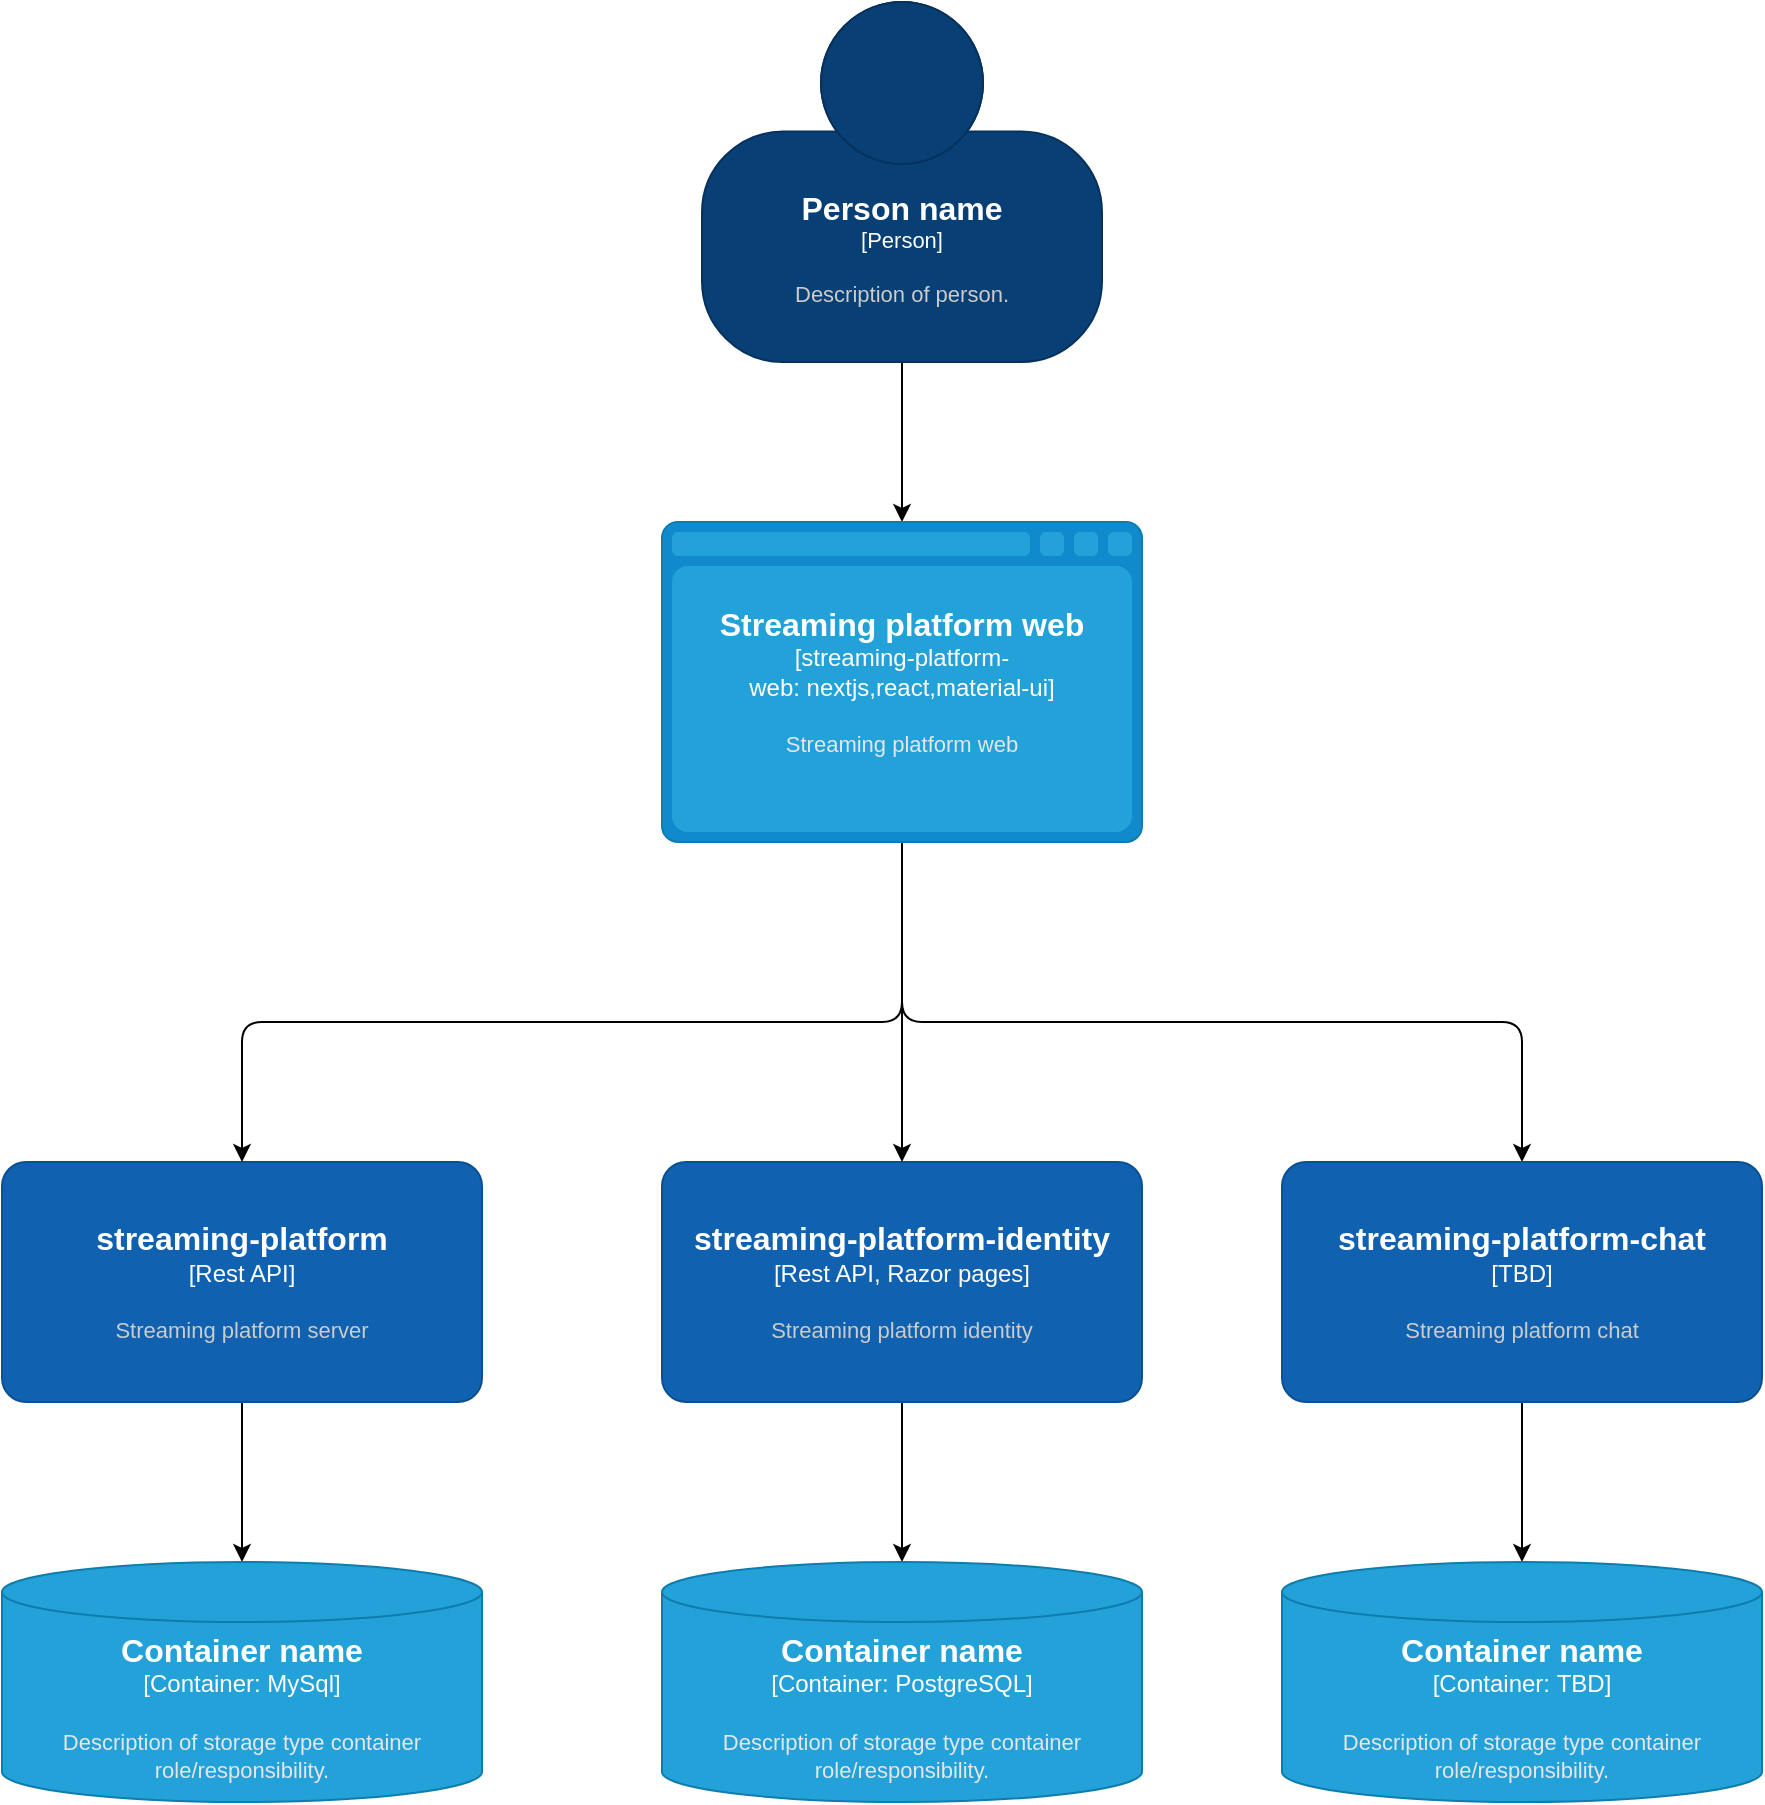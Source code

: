 <mxfile>
    <diagram id="17BGJDBGSL25dHoZtUL2" name="Overview">
        <mxGraphModel dx="1542" dy="866" grid="1" gridSize="10" guides="1" tooltips="1" connect="1" arrows="1" fold="1" page="1" pageScale="1" pageWidth="850" pageHeight="1100" math="0" shadow="0">
            <root>
                <mxCell id="0"/>
                <mxCell id="1" parent="0"/>
                <mxCell id="23" style="edgeStyle=none;html=1;" edge="1" parent="1" source="2" target="22">
                    <mxGeometry relative="1" as="geometry"/>
                </mxCell>
                <object placeholders="1" c4Name="Person name" c4Type="Person" c4Description="Description of person." label="&lt;font style=&quot;font-size: 16px&quot;&gt;&lt;b&gt;%c4Name%&lt;/b&gt;&lt;/font&gt;&lt;div&gt;[%c4Type%]&lt;/div&gt;&lt;br&gt;&lt;div&gt;&lt;font style=&quot;font-size: 11px&quot;&gt;&lt;font color=&quot;#cccccc&quot;&gt;%c4Description%&lt;/font&gt;&lt;/div&gt;" id="2">
                    <mxCell style="html=1;fontSize=11;dashed=0;whiteSpace=wrap;fillColor=#083F75;strokeColor=#06315C;fontColor=#ffffff;shape=mxgraph.c4.person2;align=center;metaEdit=1;points=[[0.5,0,0],[1,0.5,0],[1,0.75,0],[0.75,1,0],[0.5,1,0],[0.25,1,0],[0,0.75,0],[0,0.5,0]];resizable=0;" vertex="1" parent="1">
                        <mxGeometry x="350" width="200" height="180" as="geometry"/>
                    </mxCell>
                </object>
                <mxCell id="29" style="edgeStyle=none;html=1;" edge="1" parent="1" source="15" target="28">
                    <mxGeometry relative="1" as="geometry"/>
                </mxCell>
                <object placeholders="1" c4Name="streaming-platform-identity" c4Type="Rest API, Razor pages" c4Description="Streaming platform identity" label="&lt;font style=&quot;font-size: 16px&quot;&gt;&lt;b&gt;%c4Name%&lt;/b&gt;&lt;/font&gt;&lt;div&gt;[%c4Type%]&lt;/div&gt;&lt;br&gt;&lt;div&gt;&lt;font style=&quot;font-size: 11px&quot;&gt;&lt;font color=&quot;#cccccc&quot;&gt;%c4Description%&lt;/font&gt;&lt;/div&gt;" technologies="dotnet core,c#,postgres, asp.net identity" id="15">
                    <mxCell style="rounded=1;whiteSpace=wrap;html=1;labelBackgroundColor=none;fillColor=#1061B0;fontColor=#ffffff;align=center;arcSize=10;strokeColor=#0D5091;metaEdit=1;resizable=0;points=[[0.25,0,0],[0.5,0,0],[0.75,0,0],[1,0.25,0],[1,0.5,0],[1,0.75,0],[0.75,1,0],[0.5,1,0],[0.25,1,0],[0,0.75,0],[0,0.5,0],[0,0.25,0]];" vertex="1" parent="1">
                        <mxGeometry x="330" y="580" width="240" height="120" as="geometry"/>
                    </mxCell>
                </object>
                <mxCell id="27" style="edgeStyle=none;html=1;" edge="1" parent="1" source="19" target="26">
                    <mxGeometry relative="1" as="geometry"/>
                </mxCell>
                <object placeholders="1" c4Name="streaming-platform" c4Type="Rest API" c4Description="Streaming platform server" label="&lt;font style=&quot;font-size: 16px&quot;&gt;&lt;b&gt;%c4Name%&lt;/b&gt;&lt;/font&gt;&lt;div&gt;[%c4Type%]&lt;/div&gt;&lt;br&gt;&lt;div&gt;&lt;font style=&quot;font-size: 11px&quot;&gt;&lt;font color=&quot;#cccccc&quot;&gt;%c4Description%&lt;/font&gt;&lt;/div&gt;" technologies="golang" id="19">
                    <mxCell style="rounded=1;whiteSpace=wrap;html=1;labelBackgroundColor=none;fillColor=#1061B0;fontColor=#ffffff;align=center;arcSize=10;strokeColor=#0D5091;metaEdit=1;resizable=0;points=[[0.25,0,0],[0.5,0,0],[0.75,0,0],[1,0.25,0],[1,0.5,0],[1,0.75,0],[0.75,1,0],[0.5,1,0],[0.25,1,0],[0,0.75,0],[0,0.5,0],[0,0.25,0]];" vertex="1" parent="1">
                        <mxGeometry y="580" width="240" height="120" as="geometry"/>
                    </mxCell>
                </object>
                <mxCell id="24" style="edgeStyle=none;html=1;entryX=0.5;entryY=0;entryDx=0;entryDy=0;entryPerimeter=0;" edge="1" parent="1" source="22" target="19">
                    <mxGeometry relative="1" as="geometry">
                        <Array as="points">
                            <mxPoint x="450" y="510"/>
                            <mxPoint x="120" y="510"/>
                        </Array>
                    </mxGeometry>
                </mxCell>
                <mxCell id="25" style="edgeStyle=none;html=1;entryX=0.5;entryY=0;entryDx=0;entryDy=0;entryPerimeter=0;" edge="1" parent="1" source="22" target="15">
                    <mxGeometry relative="1" as="geometry">
                        <Array as="points">
                            <mxPoint x="450" y="430"/>
                        </Array>
                    </mxGeometry>
                </mxCell>
                <mxCell id="31" style="edgeStyle=none;html=1;entryX=0.5;entryY=0;entryDx=0;entryDy=0;entryPerimeter=0;exitX=0.5;exitY=1;exitDx=0;exitDy=0;exitPerimeter=0;" edge="1" parent="1" source="22" target="30">
                    <mxGeometry relative="1" as="geometry">
                        <Array as="points">
                            <mxPoint x="450" y="510"/>
                            <mxPoint x="760" y="510"/>
                        </Array>
                    </mxGeometry>
                </mxCell>
                <object placeholders="1" c4Type="Streaming platform web" c4Container="streaming-platform-web" c4Technology="nextjs,react,material-ui" c4Description="Streaming platform web" label="&lt;font style=&quot;font-size: 16px&quot;&gt;&lt;b&gt;%c4Type%&lt;/b&gt;&lt;/font&gt;&lt;div&gt;[%c4Container%:&amp;nbsp;%c4Technology%]&lt;/div&gt;&lt;br&gt;&lt;div&gt;&lt;font style=&quot;font-size: 11px&quot;&gt;&lt;font color=&quot;#E6E6E6&quot;&gt;%c4Description%&lt;/font&gt;&lt;/div&gt;" id="22">
                    <mxCell style="shape=mxgraph.c4.webBrowserContainer2;whiteSpace=wrap;html=1;boundedLbl=1;rounded=0;labelBackgroundColor=none;strokeColor=#118ACD;fillColor=#23A2D9;strokeColor=#118ACD;strokeColor2=#0E7DAD;fontSize=12;fontColor=#ffffff;align=center;metaEdit=1;points=[[0.5,0,0],[1,0.25,0],[1,0.5,0],[1,0.75,0],[0.5,1,0],[0,0.75,0],[0,0.5,0],[0,0.25,0]];resizable=0;" vertex="1" parent="1">
                        <mxGeometry x="330" y="260" width="240" height="160" as="geometry"/>
                    </mxCell>
                </object>
                <object placeholders="1" c4Type="Container name" c4Container="Container" c4Technology="MySql" c4Description="Description of storage type container role/responsibility." label="&lt;font style=&quot;font-size: 16px&quot;&gt;&lt;b&gt;%c4Type%&lt;/b&gt;&lt;/font&gt;&lt;div&gt;[%c4Container%:&amp;nbsp;%c4Technology%]&lt;/div&gt;&lt;br&gt;&lt;div&gt;&lt;font style=&quot;font-size: 11px&quot;&gt;&lt;font color=&quot;#E6E6E6&quot;&gt;%c4Description%&lt;/font&gt;&lt;/div&gt;" id="26">
                    <mxCell style="shape=cylinder3;size=15;whiteSpace=wrap;html=1;boundedLbl=1;rounded=0;labelBackgroundColor=none;fillColor=#23A2D9;fontSize=12;fontColor=#ffffff;align=center;strokeColor=#0E7DAD;metaEdit=1;points=[[0.5,0,0],[1,0.25,0],[1,0.5,0],[1,0.75,0],[0.5,1,0],[0,0.75,0],[0,0.5,0],[0,0.25,0]];resizable=0;" vertex="1" parent="1">
                        <mxGeometry y="780" width="240" height="120" as="geometry"/>
                    </mxCell>
                </object>
                <object placeholders="1" c4Type="Container name" c4Container="Container" c4Technology="PostgreSQL" c4Description="Description of storage type container role/responsibility." label="&lt;font style=&quot;font-size: 16px&quot;&gt;&lt;b&gt;%c4Type%&lt;/b&gt;&lt;/font&gt;&lt;div&gt;[%c4Container%:&amp;nbsp;%c4Technology%]&lt;/div&gt;&lt;br&gt;&lt;div&gt;&lt;font style=&quot;font-size: 11px&quot;&gt;&lt;font color=&quot;#E6E6E6&quot;&gt;%c4Description%&lt;/font&gt;&lt;/div&gt;" id="28">
                    <mxCell style="shape=cylinder3;size=15;whiteSpace=wrap;html=1;boundedLbl=1;rounded=0;labelBackgroundColor=none;fillColor=#23A2D9;fontSize=12;fontColor=#ffffff;align=center;strokeColor=#0E7DAD;metaEdit=1;points=[[0.5,0,0],[1,0.25,0],[1,0.5,0],[1,0.75,0],[0.5,1,0],[0,0.75,0],[0,0.5,0],[0,0.25,0]];resizable=0;" vertex="1" parent="1">
                        <mxGeometry x="330" y="780" width="240" height="120" as="geometry"/>
                    </mxCell>
                </object>
                <mxCell id="33" style="edgeStyle=none;html=1;entryX=0.5;entryY=0;entryDx=0;entryDy=0;entryPerimeter=0;" edge="1" parent="1" source="30" target="32">
                    <mxGeometry relative="1" as="geometry"/>
                </mxCell>
                <object placeholders="1" c4Name="streaming-platform-chat" c4Type="TBD" c4Description="Streaming platform chat" label="&lt;font style=&quot;font-size: 16px&quot;&gt;&lt;b&gt;%c4Name%&lt;/b&gt;&lt;/font&gt;&lt;div&gt;[%c4Type%]&lt;/div&gt;&lt;br&gt;&lt;div&gt;&lt;font style=&quot;font-size: 11px&quot;&gt;&lt;font color=&quot;#cccccc&quot;&gt;%c4Description%&lt;/font&gt;&lt;/div&gt;" technologies="TBD" id="30">
                    <mxCell style="rounded=1;whiteSpace=wrap;html=1;labelBackgroundColor=none;fillColor=#1061B0;fontColor=#ffffff;align=center;arcSize=10;strokeColor=#0D5091;metaEdit=1;resizable=0;points=[[0.25,0,0],[0.5,0,0],[0.75,0,0],[1,0.25,0],[1,0.5,0],[1,0.75,0],[0.75,1,0],[0.5,1,0],[0.25,1,0],[0,0.75,0],[0,0.5,0],[0,0.25,0]];" vertex="1" parent="1">
                        <mxGeometry x="640" y="580" width="240" height="120" as="geometry"/>
                    </mxCell>
                </object>
                <object placeholders="1" c4Type="Container name" c4Container="Container" c4Technology="TBD" c4Description="Description of storage type container role/responsibility." label="&lt;font style=&quot;font-size: 16px&quot;&gt;&lt;b&gt;%c4Type%&lt;/b&gt;&lt;/font&gt;&lt;div&gt;[%c4Container%:&amp;nbsp;%c4Technology%]&lt;/div&gt;&lt;br&gt;&lt;div&gt;&lt;font style=&quot;font-size: 11px&quot;&gt;&lt;font color=&quot;#E6E6E6&quot;&gt;%c4Description%&lt;/font&gt;&lt;/div&gt;" id="32">
                    <mxCell style="shape=cylinder3;size=15;whiteSpace=wrap;html=1;boundedLbl=1;rounded=0;labelBackgroundColor=none;fillColor=#23A2D9;fontSize=12;fontColor=#ffffff;align=center;strokeColor=#0E7DAD;metaEdit=1;points=[[0.5,0,0],[1,0.25,0],[1,0.5,0],[1,0.75,0],[0.5,1,0],[0,0.75,0],[0,0.5,0],[0,0.25,0]];resizable=0;" vertex="1" parent="1">
                        <mxGeometry x="640" y="780" width="240" height="120" as="geometry"/>
                    </mxCell>
                </object>
            </root>
        </mxGraphModel>
    </diagram>
    <diagram id="ODstlSTUt3G6bRTHArAE" name="Register flow">
        <mxGraphModel dx="1542" dy="866" grid="1" gridSize="10" guides="1" tooltips="1" connect="1" arrows="1" fold="1" page="1" pageScale="1" pageWidth="850" pageHeight="1100" math="0" shadow="0">
            <root>
                <mxCell id="0"/>
                <mxCell id="1" parent="0"/>
                <mxCell id="29k1oIlZwsIJowDTRRBi-19" style="edgeStyle=none;html=1;" edge="1" parent="1">
                    <mxGeometry relative="1" as="geometry">
                        <mxPoint x="400" y="430" as="targetPoint"/>
                        <mxPoint x="140" y="430" as="sourcePoint"/>
                    </mxGeometry>
                </mxCell>
                <mxCell id="29k1oIlZwsIJowDTRRBi-20" value="access: web/account/register" style="edgeLabel;html=1;align=center;verticalAlign=middle;resizable=0;points=[];" vertex="1" connectable="0" parent="29k1oIlZwsIJowDTRRBi-19">
                    <mxGeometry x="0.187" y="4" relative="1" as="geometry">
                        <mxPoint x="-23" y="-6" as="offset"/>
                    </mxGeometry>
                </mxCell>
                <mxCell id="29k1oIlZwsIJowDTRRBi-25" style="edgeStyle=none;html=1;startArrow=none;startFill=0;endArrow=none;endFill=0;dashed=1;dashPattern=12 12;" edge="1" parent="1" source="29k1oIlZwsIJowDTRRBi-2">
                    <mxGeometry relative="1" as="geometry">
                        <mxPoint x="140" y="1102" as="targetPoint"/>
                    </mxGeometry>
                </mxCell>
                <object placeholders="1" c4Name="Person name" c4Type="Person" c4Description="Description of person." label="&lt;font style=&quot;font-size: 16px&quot;&gt;&lt;b&gt;%c4Name%&lt;/b&gt;&lt;/font&gt;&lt;div&gt;[%c4Type%]&lt;/div&gt;&lt;br&gt;&lt;div&gt;&lt;font style=&quot;font-size: 11px&quot;&gt;&lt;font color=&quot;#cccccc&quot;&gt;%c4Description%&lt;/font&gt;&lt;/div&gt;" id="29k1oIlZwsIJowDTRRBi-2">
                    <mxCell style="html=1;fontSize=11;dashed=0;whiteSpace=wrap;fillColor=#083F75;strokeColor=#06315C;fontColor=#ffffff;shape=mxgraph.c4.person2;align=center;metaEdit=1;points=[[0.5,0,0],[1,0.5,0],[1,0.75,0],[0.75,1,0],[0.5,1,0],[0.25,1,0],[0,0.75,0],[0,0.5,0]];resizable=0;" vertex="1" parent="1">
                        <mxGeometry x="40" y="190" width="200" height="180" as="geometry"/>
                    </mxCell>
                </object>
                <mxCell id="29k1oIlZwsIJowDTRRBi-17" style="edgeStyle=none;html=1;endArrow=none;startArrow=none;startFill=0;endFill=0;dashed=1;dashPattern=12 12;" edge="1" parent="1" source="29k1oIlZwsIJowDTRRBi-4">
                    <mxGeometry relative="1" as="geometry">
                        <mxPoint x="680" y="1100" as="targetPoint"/>
                    </mxGeometry>
                </mxCell>
                <object placeholders="1" c4Name="streaming-platform-identity" c4Type="Rest API, Razor pages" c4Description="Streaming platform identity" label="&lt;font style=&quot;font-size: 16px&quot;&gt;&lt;b&gt;%c4Name%&lt;/b&gt;&lt;/font&gt;&lt;div&gt;[%c4Type%]&lt;/div&gt;&lt;br&gt;&lt;div&gt;&lt;font style=&quot;font-size: 11px&quot;&gt;&lt;font color=&quot;#cccccc&quot;&gt;%c4Description%&lt;/font&gt;&lt;/div&gt;" technologies="dotnet core,c#,postgres, asp.net identity" id="29k1oIlZwsIJowDTRRBi-4">
                    <mxCell style="rounded=1;whiteSpace=wrap;html=1;labelBackgroundColor=none;fillColor=#1061B0;fontColor=#ffffff;align=center;arcSize=10;strokeColor=#0D5091;metaEdit=1;resizable=0;points=[[0.25,0,0],[0.5,0,0],[0.75,0,0],[1,0.25,0],[1,0.5,0],[1,0.75,0],[0.75,1,0],[0.5,1,0],[0.25,1,0],[0,0.75,0],[0,0.5,0],[0,0.25,0]];" vertex="1" parent="1">
                        <mxGeometry x="560" y="250" width="240" height="120" as="geometry"/>
                    </mxCell>
                </object>
                <mxCell id="29k1oIlZwsIJowDTRRBi-18" style="edgeStyle=none;html=1;endArrow=none;startArrow=none;startFill=0;endFill=0;dashed=1;dashPattern=12 12;" edge="1" parent="1" source="29k1oIlZwsIJowDTRRBi-6">
                    <mxGeometry relative="1" as="geometry">
                        <mxPoint x="960" y="1100" as="targetPoint"/>
                    </mxGeometry>
                </mxCell>
                <object placeholders="1" c4Name="streaming-platform" c4Type="Rest API" c4Description="Streaming platform server" label="&lt;font style=&quot;font-size: 16px&quot;&gt;&lt;b&gt;%c4Name%&lt;/b&gt;&lt;/font&gt;&lt;div&gt;[%c4Type%]&lt;/div&gt;&lt;br&gt;&lt;div&gt;&lt;font style=&quot;font-size: 11px&quot;&gt;&lt;font color=&quot;#cccccc&quot;&gt;%c4Description%&lt;/font&gt;&lt;/div&gt;" technologies="golang" id="29k1oIlZwsIJowDTRRBi-6">
                    <mxCell style="rounded=1;whiteSpace=wrap;html=1;labelBackgroundColor=none;fillColor=#1061B0;fontColor=#ffffff;align=center;arcSize=10;strokeColor=#0D5091;metaEdit=1;resizable=0;points=[[0.25,0,0],[0.5,0,0],[0.75,0,0],[1,0.25,0],[1,0.5,0],[1,0.75,0],[0.75,1,0],[0.5,1,0],[0.25,1,0],[0,0.75,0],[0,0.5,0],[0,0.25,0]];" vertex="1" parent="1">
                        <mxGeometry x="840" y="250" width="240" height="120" as="geometry"/>
                    </mxCell>
                </object>
                <mxCell id="29k1oIlZwsIJowDTRRBi-16" style="edgeStyle=none;html=1;endArrow=none;startArrow=none;startFill=0;endFill=0;dashed=1;dashPattern=12 12;" edge="1" parent="1" source="29k1oIlZwsIJowDTRRBi-10">
                    <mxGeometry relative="1" as="geometry">
                        <mxPoint x="400" y="1100" as="targetPoint"/>
                        <Array as="points">
                            <mxPoint x="400" y="660"/>
                        </Array>
                    </mxGeometry>
                </mxCell>
                <object placeholders="1" c4Type="Streaming platform web" c4Container="streaming-platform-web" c4Technology="nextjs,react,material-ui" c4Description="Streaming platform web" label="&lt;font style=&quot;font-size: 16px&quot;&gt;&lt;b&gt;%c4Type%&lt;/b&gt;&lt;/font&gt;&lt;div&gt;[%c4Container%:&amp;nbsp;%c4Technology%]&lt;/div&gt;&lt;br&gt;&lt;div&gt;&lt;font style=&quot;font-size: 11px&quot;&gt;&lt;font color=&quot;#E6E6E6&quot;&gt;%c4Description%&lt;/font&gt;&lt;/div&gt;" id="29k1oIlZwsIJowDTRRBi-10">
                    <mxCell style="shape=mxgraph.c4.webBrowserContainer2;whiteSpace=wrap;html=1;boundedLbl=1;rounded=0;labelBackgroundColor=none;strokeColor=#118ACD;fillColor=#23A2D9;strokeColor=#118ACD;strokeColor2=#0E7DAD;fontSize=12;fontColor=#ffffff;align=center;metaEdit=1;points=[[0.5,0,0],[1,0.25,0],[1,0.5,0],[1,0.75,0],[0.5,1,0],[0,0.75,0],[0,0.5,0],[0,0.25,0]];resizable=0;" vertex="1" parent="1">
                        <mxGeometry x="280" y="210" width="240" height="160" as="geometry"/>
                    </mxCell>
                </object>
                <mxCell id="29k1oIlZwsIJowDTRRBi-21" value="" style="edgeStyle=segmentEdgeStyle;endArrow=classic;html=1;curved=0;rounded=0;endSize=8;startSize=8;sourcePerimeterSpacing=0;targetPerimeterSpacing=0;" edge="1" parent="1">
                    <mxGeometry width="100" relative="1" as="geometry">
                        <mxPoint x="400" y="460" as="sourcePoint"/>
                        <mxPoint x="680" y="460" as="targetPoint"/>
                    </mxGeometry>
                </mxCell>
                <mxCell id="29k1oIlZwsIJowDTRRBi-22" value="redirect: identity/account/register" style="edgeLabel;html=1;align=center;verticalAlign=middle;resizable=0;points=[];" vertex="1" connectable="0" parent="29k1oIlZwsIJowDTRRBi-21">
                    <mxGeometry x="-0.106" y="-1" relative="1" as="geometry">
                        <mxPoint x="15" y="-11" as="offset"/>
                    </mxGeometry>
                </mxCell>
                <mxCell id="29k1oIlZwsIJowDTRRBi-23" value="" style="edgeStyle=segmentEdgeStyle;endArrow=none;html=1;curved=0;rounded=0;endSize=8;startSize=8;sourcePerimeterSpacing=0;targetPerimeterSpacing=0;startArrow=classic;startFill=1;endFill=0;" edge="1" parent="1">
                    <mxGeometry width="100" relative="1" as="geometry">
                        <mxPoint x="400" y="500" as="sourcePoint"/>
                        <mxPoint x="680" y="500" as="targetPoint"/>
                        <Array as="points">
                            <mxPoint x="590" y="500"/>
                        </Array>
                    </mxGeometry>
                </mxCell>
                <mxCell id="29k1oIlZwsIJowDTRRBi-34" value="redirect: account/login" style="edgeLabel;html=1;align=center;verticalAlign=middle;resizable=0;points=[];" vertex="1" connectable="0" parent="29k1oIlZwsIJowDTRRBi-23">
                    <mxGeometry x="-0.136" y="-1" relative="1" as="geometry">
                        <mxPoint x="9" as="offset"/>
                    </mxGeometry>
                </mxCell>
                <mxCell id="29k1oIlZwsIJowDTRRBi-26" style="edgeStyle=none;html=1;" edge="1" parent="1">
                    <mxGeometry relative="1" as="geometry">
                        <mxPoint x="400" y="550" as="targetPoint"/>
                        <mxPoint x="140" y="549" as="sourcePoint"/>
                    </mxGeometry>
                </mxCell>
                <mxCell id="29k1oIlZwsIJowDTRRBi-27" value="access: web/account/login" style="edgeLabel;html=1;align=center;verticalAlign=middle;resizable=0;points=[];" vertex="1" connectable="0" parent="29k1oIlZwsIJowDTRRBi-26">
                    <mxGeometry x="0.187" y="4" relative="1" as="geometry">
                        <mxPoint x="-23" y="-6" as="offset"/>
                    </mxGeometry>
                </mxCell>
                <mxCell id="29k1oIlZwsIJowDTRRBi-31" value="" style="edgeStyle=segmentEdgeStyle;endArrow=classic;html=1;curved=0;rounded=0;endSize=8;startSize=8;sourcePerimeterSpacing=0;targetPerimeterSpacing=0;" edge="1" parent="1">
                    <mxGeometry width="100" relative="1" as="geometry">
                        <mxPoint x="400" y="580.0" as="sourcePoint"/>
                        <mxPoint x="680" y="580.0" as="targetPoint"/>
                    </mxGeometry>
                </mxCell>
                <mxCell id="29k1oIlZwsIJowDTRRBi-32" value="redirect: identity/account/login" style="edgeLabel;html=1;align=center;verticalAlign=middle;resizable=0;points=[];" vertex="1" connectable="0" parent="29k1oIlZwsIJowDTRRBi-31">
                    <mxGeometry x="-0.106" y="-1" relative="1" as="geometry">
                        <mxPoint x="15" y="-11" as="offset"/>
                    </mxGeometry>
                </mxCell>
                <mxCell id="29k1oIlZwsIJowDTRRBi-33" value="" style="edgeStyle=segmentEdgeStyle;endArrow=none;html=1;curved=0;rounded=0;endSize=8;startSize=8;sourcePerimeterSpacing=0;targetPerimeterSpacing=0;startArrow=classic;startFill=1;endFill=0;" edge="1" parent="1">
                    <mxGeometry width="100" relative="1" as="geometry">
                        <mxPoint x="400" y="620.0" as="sourcePoint"/>
                        <mxPoint x="680" y="620.0" as="targetPoint"/>
                        <Array as="points">
                            <mxPoint x="590" y="620"/>
                        </Array>
                    </mxGeometry>
                </mxCell>
                <mxCell id="29k1oIlZwsIJowDTRRBi-35" value="return: web/account/details" style="edgeLabel;html=1;align=center;verticalAlign=middle;resizable=0;points=[];" vertex="1" connectable="0" parent="29k1oIlZwsIJowDTRRBi-33">
                    <mxGeometry x="-0.105" y="-1" relative="1" as="geometry">
                        <mxPoint as="offset"/>
                    </mxGeometry>
                </mxCell>
                <mxCell id="29k1oIlZwsIJowDTRRBi-36" style="edgeStyle=none;html=1;" edge="1" parent="1">
                    <mxGeometry relative="1" as="geometry">
                        <mxPoint x="400" y="671" as="targetPoint"/>
                        <mxPoint x="140" y="670" as="sourcePoint"/>
                    </mxGeometry>
                </mxCell>
                <mxCell id="29k1oIlZwsIJowDTRRBi-37" value="save: web/account/datails" style="edgeLabel;html=1;align=center;verticalAlign=middle;resizable=0;points=[];" vertex="1" connectable="0" parent="29k1oIlZwsIJowDTRRBi-36">
                    <mxGeometry x="0.187" y="4" relative="1" as="geometry">
                        <mxPoint x="-23" y="-6" as="offset"/>
                    </mxGeometry>
                </mxCell>
                <mxCell id="29k1oIlZwsIJowDTRRBi-38" style="edgeStyle=none;html=1;" edge="1" parent="1">
                    <mxGeometry relative="1" as="geometry">
                        <mxPoint x="960" y="711" as="targetPoint"/>
                        <mxPoint x="400" y="710" as="sourcePoint"/>
                    </mxGeometry>
                </mxCell>
                <mxCell id="29k1oIlZwsIJowDTRRBi-39" value="POST: api/streamers" style="edgeLabel;html=1;align=center;verticalAlign=middle;resizable=0;points=[];" vertex="1" connectable="0" parent="29k1oIlZwsIJowDTRRBi-38">
                    <mxGeometry x="0.187" y="4" relative="1" as="geometry">
                        <mxPoint x="38" y="-6" as="offset"/>
                    </mxGeometry>
                </mxCell>
                <object placeholders="1" c4Name="Restreamer" c4Type="Rest API,HLG,RTMP" c4Description="Restreamer" label="&lt;font style=&quot;font-size: 16px&quot;&gt;&lt;b&gt;%c4Name%&lt;/b&gt;&lt;/font&gt;&lt;div&gt;[%c4Type%]&lt;/div&gt;&lt;br&gt;&lt;div&gt;&lt;font style=&quot;font-size: 11px&quot;&gt;&lt;font color=&quot;#cccccc&quot;&gt;%c4Description%&lt;/font&gt;&lt;/div&gt;" id="29k1oIlZwsIJowDTRRBi-41">
                    <mxCell style="rounded=1;whiteSpace=wrap;html=1;labelBackgroundColor=none;fillColor=#8C8496;fontColor=#ffffff;align=center;arcSize=10;strokeColor=#736782;metaEdit=1;resizable=0;points=[[0.25,0,0],[0.5,0,0],[0.75,0,0],[1,0.25,0],[1,0.5,0],[1,0.75,0],[0.75,1,0],[0.5,1,0],[0.25,1,0],[0,0.75,0],[0,0.5,0],[0,0.25,0]];" vertex="1" parent="1">
                        <mxGeometry x="1120" y="250" width="240" height="120" as="geometry"/>
                    </mxCell>
                </object>
                <mxCell id="29k1oIlZwsIJowDTRRBi-42" style="edgeStyle=none;html=1;endArrow=none;startArrow=none;startFill=0;endFill=0;dashed=1;dashPattern=12 12;exitX=0.5;exitY=1;exitDx=0;exitDy=0;exitPerimeter=0;" edge="1" parent="1" source="29k1oIlZwsIJowDTRRBi-41">
                    <mxGeometry relative="1" as="geometry">
                        <mxPoint x="1240" y="1090" as="targetPoint"/>
                        <mxPoint x="1260" y="380" as="sourcePoint"/>
                    </mxGeometry>
                </mxCell>
                <mxCell id="29k1oIlZwsIJowDTRRBi-43" value="" style="edgeStyle=segmentEdgeStyle;endArrow=classic;html=1;curved=0;rounded=0;endSize=8;startSize=8;sourcePerimeterSpacing=0;targetPerimeterSpacing=0;" edge="1" parent="1">
                    <mxGeometry width="100" relative="1" as="geometry">
                        <mxPoint x="960" y="750" as="sourcePoint"/>
                        <mxPoint x="1240" y="750" as="targetPoint"/>
                    </mxGeometry>
                </mxCell>
                <mxCell id="29k1oIlZwsIJowDTRRBi-44" value="POST: process" style="edgeLabel;html=1;align=center;verticalAlign=middle;resizable=0;points=[];" vertex="1" connectable="0" parent="29k1oIlZwsIJowDTRRBi-43">
                    <mxGeometry x="-0.106" y="-1" relative="1" as="geometry">
                        <mxPoint x="15" y="-11" as="offset"/>
                    </mxGeometry>
                </mxCell>
                <mxCell id="29k1oIlZwsIJowDTRRBi-45" value="" style="edgeStyle=segmentEdgeStyle;endArrow=none;html=1;curved=0;rounded=0;endSize=8;startSize=8;sourcePerimeterSpacing=0;targetPerimeterSpacing=0;startArrow=classic;startFill=1;endFill=0;" edge="1" parent="1">
                    <mxGeometry width="100" relative="1" as="geometry">
                        <mxPoint x="960" y="790" as="sourcePoint"/>
                        <mxPoint x="1240" y="790" as="targetPoint"/>
                        <Array as="points">
                            <mxPoint x="1150" y="790"/>
                        </Array>
                    </mxGeometry>
                </mxCell>
                <mxCell id="29k1oIlZwsIJowDTRRBi-46" value="return proccess url" style="edgeLabel;html=1;align=center;verticalAlign=middle;resizable=0;points=[];" vertex="1" connectable="0" parent="29k1oIlZwsIJowDTRRBi-45">
                    <mxGeometry x="-0.136" y="-1" relative="1" as="geometry">
                        <mxPoint x="19" y="-11" as="offset"/>
                    </mxGeometry>
                </mxCell>
                <mxCell id="29k1oIlZwsIJowDTRRBi-48" value="" style="edgeStyle=segmentEdgeStyle;endArrow=none;html=1;curved=0;rounded=0;endSize=8;startSize=8;sourcePerimeterSpacing=0;targetPerimeterSpacing=0;startArrow=classic;startFill=1;endFill=0;" edge="1" parent="1">
                    <mxGeometry width="100" relative="1" as="geometry">
                        <mxPoint x="400" y="820" as="sourcePoint"/>
                        <mxPoint x="960" y="820" as="targetPoint"/>
                        <Array as="points">
                            <mxPoint x="870" y="820"/>
                        </Array>
                    </mxGeometry>
                </mxCell>
                <mxCell id="29k1oIlZwsIJowDTRRBi-49" value="return streamer datails" style="edgeLabel;html=1;align=center;verticalAlign=middle;resizable=0;points=[];" vertex="1" connectable="0" parent="29k1oIlZwsIJowDTRRBi-48">
                    <mxGeometry x="-0.136" y="-1" relative="1" as="geometry">
                        <mxPoint x="19" y="-11" as="offset"/>
                    </mxGeometry>
                </mxCell>
            </root>
        </mxGraphModel>
    </diagram>
</mxfile>